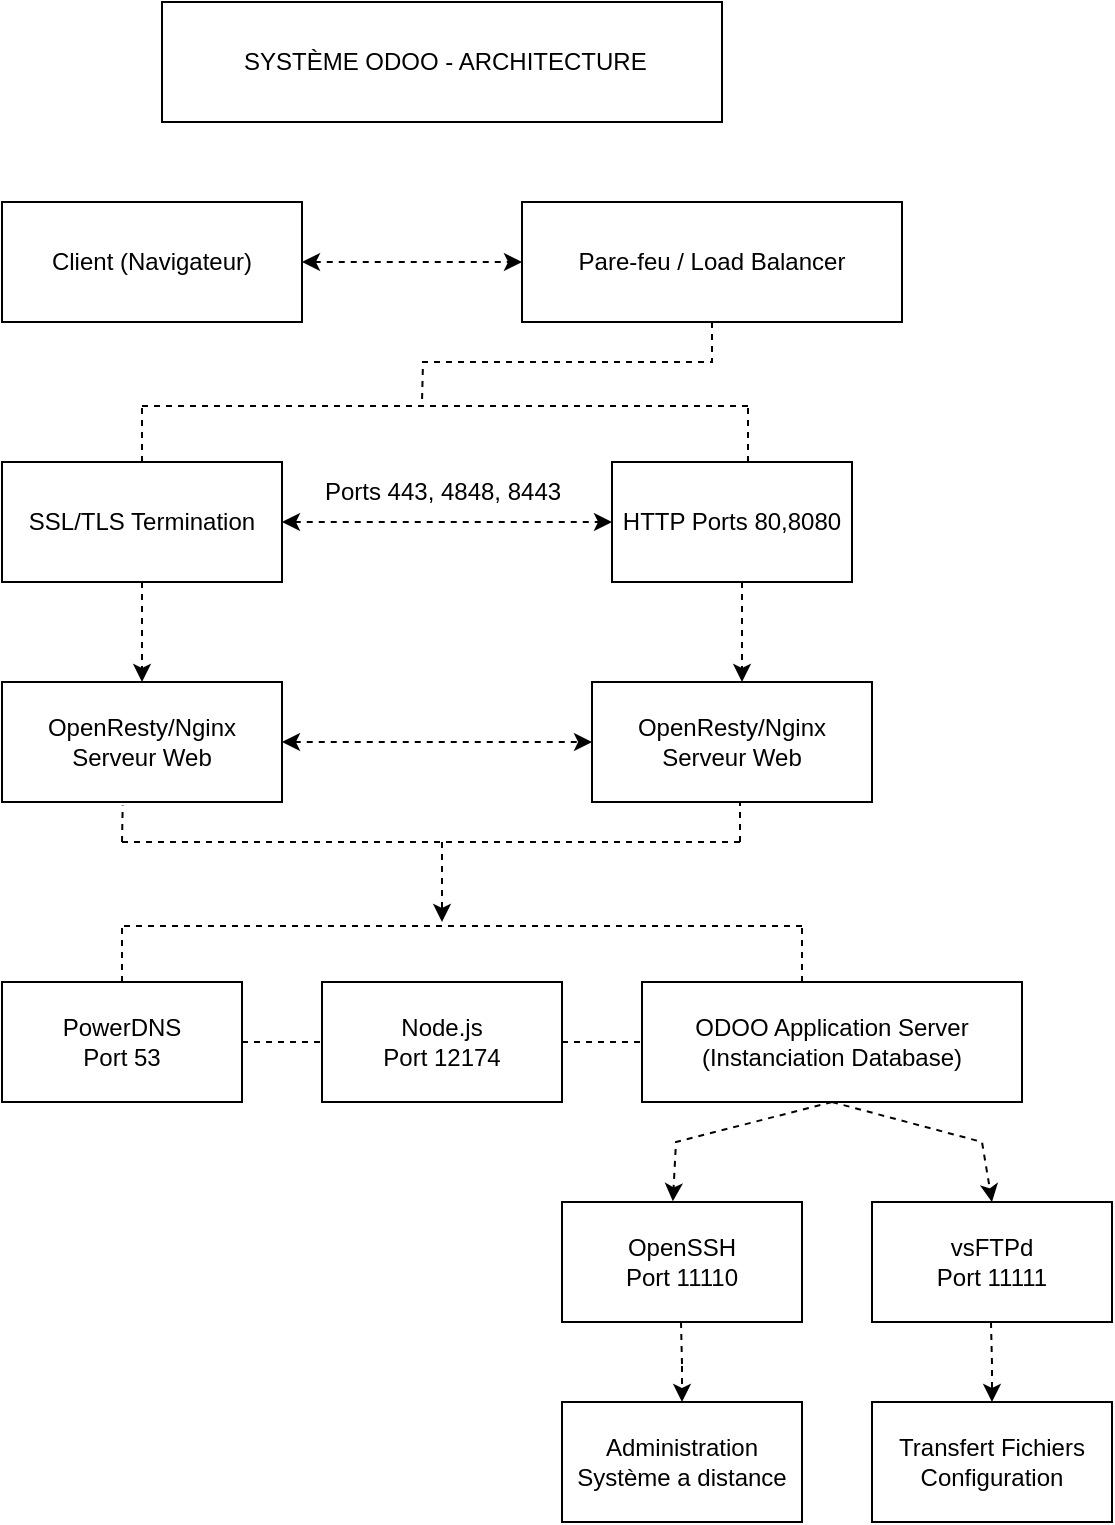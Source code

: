 <mxfile version="26.1.1">
  <diagram name="Page-1" id="cTJQx5I9nAih-toSixyX">
    <mxGraphModel dx="989" dy="570" grid="1" gridSize="10" guides="1" tooltips="1" connect="1" arrows="1" fold="1" page="1" pageScale="1" pageWidth="827" pageHeight="1169" math="0" shadow="0">
      <root>
        <mxCell id="0" />
        <mxCell id="1" parent="0" />
        <mxCell id="2_c0gO8EoTFZuBgwjBUK-1" value="&amp;nbsp;SYSTÈME ODOO - ARCHITECTURE" style="rounded=0;whiteSpace=wrap;html=1;" vertex="1" parent="1">
          <mxGeometry x="310" y="60" width="280" height="60" as="geometry" />
        </mxCell>
        <mxCell id="2_c0gO8EoTFZuBgwjBUK-2" value="Client (Navigateur)" style="rounded=0;whiteSpace=wrap;html=1;" vertex="1" parent="1">
          <mxGeometry x="230" y="160" width="150" height="60" as="geometry" />
        </mxCell>
        <mxCell id="2_c0gO8EoTFZuBgwjBUK-23" style="edgeStyle=orthogonalEdgeStyle;rounded=0;orthogonalLoop=1;jettySize=auto;html=1;exitX=0.5;exitY=1;exitDx=0;exitDy=0;dashed=1;endArrow=none;startFill=0;" edge="1" parent="1" source="2_c0gO8EoTFZuBgwjBUK-3">
          <mxGeometry relative="1" as="geometry">
            <mxPoint x="440" y="260" as="targetPoint" />
          </mxGeometry>
        </mxCell>
        <mxCell id="2_c0gO8EoTFZuBgwjBUK-3" value="Pare-feu / Load Balancer" style="rounded=0;whiteSpace=wrap;html=1;" vertex="1" parent="1">
          <mxGeometry x="490" y="160" width="190" height="60" as="geometry" />
        </mxCell>
        <mxCell id="2_c0gO8EoTFZuBgwjBUK-6" value="" style="endArrow=classic;startArrow=classic;html=1;rounded=0;exitX=1;exitY=0.5;exitDx=0;exitDy=0;dashed=1;" edge="1" parent="1" source="2_c0gO8EoTFZuBgwjBUK-2">
          <mxGeometry width="50" height="50" relative="1" as="geometry">
            <mxPoint x="440" y="240" as="sourcePoint" />
            <mxPoint x="490" y="190" as="targetPoint" />
          </mxGeometry>
        </mxCell>
        <mxCell id="2_c0gO8EoTFZuBgwjBUK-17" value="" style="edgeStyle=orthogonalEdgeStyle;rounded=0;orthogonalLoop=1;jettySize=auto;html=1;dashed=1;" edge="1" parent="1" source="2_c0gO8EoTFZuBgwjBUK-7" target="2_c0gO8EoTFZuBgwjBUK-13">
          <mxGeometry relative="1" as="geometry" />
        </mxCell>
        <mxCell id="2_c0gO8EoTFZuBgwjBUK-7" value="SSL/TLS Termination" style="rounded=0;whiteSpace=wrap;html=1;" vertex="1" parent="1">
          <mxGeometry x="230" y="290" width="140" height="60" as="geometry" />
        </mxCell>
        <mxCell id="2_c0gO8EoTFZuBgwjBUK-16" value="" style="edgeStyle=orthogonalEdgeStyle;rounded=0;orthogonalLoop=1;jettySize=auto;html=1;dashed=1;" edge="1" parent="1">
          <mxGeometry relative="1" as="geometry">
            <mxPoint x="600" y="350" as="sourcePoint" />
            <mxPoint x="600" y="400" as="targetPoint" />
          </mxGeometry>
        </mxCell>
        <mxCell id="2_c0gO8EoTFZuBgwjBUK-8" value="HTTP Ports 80,8080" style="rounded=0;whiteSpace=wrap;html=1;" vertex="1" parent="1">
          <mxGeometry x="535" y="290" width="120" height="60" as="geometry" />
        </mxCell>
        <mxCell id="2_c0gO8EoTFZuBgwjBUK-9" value="" style="endArrow=classic;startArrow=classic;html=1;rounded=0;exitX=1;exitY=0.5;exitDx=0;exitDy=0;dashed=1;entryX=0;entryY=0.5;entryDx=0;entryDy=0;" edge="1" parent="1" source="2_c0gO8EoTFZuBgwjBUK-7" target="2_c0gO8EoTFZuBgwjBUK-8">
          <mxGeometry width="50" height="50" relative="1" as="geometry">
            <mxPoint x="430" y="319.5" as="sourcePoint" />
            <mxPoint x="520" y="320" as="targetPoint" />
          </mxGeometry>
        </mxCell>
        <mxCell id="2_c0gO8EoTFZuBgwjBUK-11" value="Ports 443, 4848, 8443" style="text;html=1;align=center;verticalAlign=middle;resizable=0;points=[];autosize=1;strokeColor=none;fillColor=none;" vertex="1" parent="1">
          <mxGeometry x="380" y="290" width="140" height="30" as="geometry" />
        </mxCell>
        <mxCell id="2_c0gO8EoTFZuBgwjBUK-13" value="OpenResty/Nginx&lt;div&gt;Serveur Web&lt;/div&gt;" style="rounded=0;whiteSpace=wrap;html=1;" vertex="1" parent="1">
          <mxGeometry x="230" y="400" width="140" height="60" as="geometry" />
        </mxCell>
        <mxCell id="2_c0gO8EoTFZuBgwjBUK-14" value="OpenResty/Nginx&lt;div&gt;Serveur Web&lt;/div&gt;" style="rounded=0;whiteSpace=wrap;html=1;" vertex="1" parent="1">
          <mxGeometry x="525" y="400" width="140" height="60" as="geometry" />
        </mxCell>
        <mxCell id="2_c0gO8EoTFZuBgwjBUK-15" value="" style="endArrow=classic;startArrow=classic;html=1;rounded=0;exitX=1;exitY=0.5;exitDx=0;exitDy=0;dashed=1;entryX=0;entryY=0.5;entryDx=0;entryDy=0;" edge="1" parent="1" source="2_c0gO8EoTFZuBgwjBUK-13" target="2_c0gO8EoTFZuBgwjBUK-14">
          <mxGeometry width="50" height="50" relative="1" as="geometry">
            <mxPoint x="392.5" y="429.5" as="sourcePoint" />
            <mxPoint x="502.5" y="429.5" as="targetPoint" />
          </mxGeometry>
        </mxCell>
        <mxCell id="2_c0gO8EoTFZuBgwjBUK-18" value="" style="endArrow=none;html=1;rounded=0;dashed=1;" edge="1" parent="1">
          <mxGeometry width="50" height="50" relative="1" as="geometry">
            <mxPoint x="300" y="262" as="sourcePoint" />
            <mxPoint x="603" y="262" as="targetPoint" />
          </mxGeometry>
        </mxCell>
        <mxCell id="2_c0gO8EoTFZuBgwjBUK-19" value="" style="endArrow=none;html=1;rounded=0;dashed=1;" edge="1" parent="1">
          <mxGeometry width="50" height="50" relative="1" as="geometry">
            <mxPoint x="300" y="290" as="sourcePoint" />
            <mxPoint x="300" y="260" as="targetPoint" />
          </mxGeometry>
        </mxCell>
        <mxCell id="2_c0gO8EoTFZuBgwjBUK-21" value="" style="endArrow=none;html=1;rounded=0;dashed=1;" edge="1" parent="1">
          <mxGeometry width="50" height="50" relative="1" as="geometry">
            <mxPoint x="603" y="290" as="sourcePoint" />
            <mxPoint x="603" y="260" as="targetPoint" />
          </mxGeometry>
        </mxCell>
        <mxCell id="2_c0gO8EoTFZuBgwjBUK-43" style="edgeStyle=orthogonalEdgeStyle;rounded=0;orthogonalLoop=1;jettySize=auto;html=1;exitX=1;exitY=0.5;exitDx=0;exitDy=0;entryX=0;entryY=0.5;entryDx=0;entryDy=0;dashed=1;endArrow=none;startFill=0;" edge="1" parent="1" source="2_c0gO8EoTFZuBgwjBUK-24" target="2_c0gO8EoTFZuBgwjBUK-25">
          <mxGeometry relative="1" as="geometry" />
        </mxCell>
        <mxCell id="2_c0gO8EoTFZuBgwjBUK-24" value="PowerDNS&lt;div&gt;Port 53&lt;/div&gt;" style="rounded=0;whiteSpace=wrap;html=1;" vertex="1" parent="1">
          <mxGeometry x="230" y="550" width="120" height="60" as="geometry" />
        </mxCell>
        <mxCell id="2_c0gO8EoTFZuBgwjBUK-44" style="edgeStyle=orthogonalEdgeStyle;rounded=0;orthogonalLoop=1;jettySize=auto;html=1;exitX=1;exitY=0.5;exitDx=0;exitDy=0;entryX=0;entryY=0.5;entryDx=0;entryDy=0;dashed=1;endArrow=none;startFill=0;" edge="1" parent="1" source="2_c0gO8EoTFZuBgwjBUK-25" target="2_c0gO8EoTFZuBgwjBUK-26">
          <mxGeometry relative="1" as="geometry" />
        </mxCell>
        <mxCell id="2_c0gO8EoTFZuBgwjBUK-25" value="Node.js&lt;div&gt;Port 12174&lt;/div&gt;" style="rounded=0;whiteSpace=wrap;html=1;" vertex="1" parent="1">
          <mxGeometry x="390" y="550" width="120" height="60" as="geometry" />
        </mxCell>
        <mxCell id="2_c0gO8EoTFZuBgwjBUK-26" value="ODOO Application Server&lt;div&gt;(Instanciation Database)&lt;/div&gt;" style="rounded=0;whiteSpace=wrap;html=1;" vertex="1" parent="1">
          <mxGeometry x="550" y="550" width="190" height="60" as="geometry" />
        </mxCell>
        <mxCell id="2_c0gO8EoTFZuBgwjBUK-27" value="vsFTPd&lt;div&gt;Port 11111&lt;/div&gt;" style="rounded=0;whiteSpace=wrap;html=1;" vertex="1" parent="1">
          <mxGeometry x="665" y="660" width="120" height="60" as="geometry" />
        </mxCell>
        <mxCell id="2_c0gO8EoTFZuBgwjBUK-28" value="OpenSSH&lt;div&gt;Port 11110&lt;/div&gt;" style="rounded=0;whiteSpace=wrap;html=1;" vertex="1" parent="1">
          <mxGeometry x="510" y="660" width="120" height="60" as="geometry" />
        </mxCell>
        <mxCell id="2_c0gO8EoTFZuBgwjBUK-29" value="Administration Système a distance" style="rounded=0;whiteSpace=wrap;html=1;" vertex="1" parent="1">
          <mxGeometry x="510" y="760" width="120" height="60" as="geometry" />
        </mxCell>
        <mxCell id="2_c0gO8EoTFZuBgwjBUK-30" value="Transfert Fichiers Configuration" style="rounded=0;whiteSpace=wrap;html=1;" vertex="1" parent="1">
          <mxGeometry x="665" y="760" width="120" height="60" as="geometry" />
        </mxCell>
        <mxCell id="2_c0gO8EoTFZuBgwjBUK-31" value="" style="edgeStyle=orthogonalEdgeStyle;rounded=0;orthogonalLoop=1;jettySize=auto;html=1;dashed=1;entryX=0.5;entryY=0;entryDx=0;entryDy=0;" edge="1" parent="1" target="2_c0gO8EoTFZuBgwjBUK-29">
          <mxGeometry relative="1" as="geometry">
            <mxPoint x="569.5" y="720" as="sourcePoint" />
            <mxPoint x="570" y="750" as="targetPoint" />
          </mxGeometry>
        </mxCell>
        <mxCell id="2_c0gO8EoTFZuBgwjBUK-33" value="" style="edgeStyle=orthogonalEdgeStyle;rounded=0;orthogonalLoop=1;jettySize=auto;html=1;dashed=1;entryX=0.5;entryY=0;entryDx=0;entryDy=0;" edge="1" parent="1">
          <mxGeometry relative="1" as="geometry">
            <mxPoint x="724.49" y="720" as="sourcePoint" />
            <mxPoint x="724.99" y="760" as="targetPoint" />
          </mxGeometry>
        </mxCell>
        <mxCell id="2_c0gO8EoTFZuBgwjBUK-34" value="" style="endArrow=none;html=1;rounded=0;dashed=1;" edge="1" parent="1">
          <mxGeometry width="50" height="50" relative="1" as="geometry">
            <mxPoint x="290" y="480" as="sourcePoint" />
            <mxPoint x="600" y="480" as="targetPoint" />
          </mxGeometry>
        </mxCell>
        <mxCell id="2_c0gO8EoTFZuBgwjBUK-35" value="" style="endArrow=none;html=1;rounded=0;entryX=0.431;entryY=1.029;entryDx=0;entryDy=0;entryPerimeter=0;dashed=1;" edge="1" parent="1" target="2_c0gO8EoTFZuBgwjBUK-13">
          <mxGeometry width="50" height="50" relative="1" as="geometry">
            <mxPoint x="290" y="480" as="sourcePoint" />
            <mxPoint x="340" y="430" as="targetPoint" />
          </mxGeometry>
        </mxCell>
        <mxCell id="2_c0gO8EoTFZuBgwjBUK-36" value="" style="endArrow=none;html=1;rounded=0;entryX=0.5;entryY=1;entryDx=0;entryDy=0;dashed=1;" edge="1" parent="1">
          <mxGeometry width="50" height="50" relative="1" as="geometry">
            <mxPoint x="599" y="480" as="sourcePoint" />
            <mxPoint x="599.0" y="460" as="targetPoint" />
          </mxGeometry>
        </mxCell>
        <mxCell id="2_c0gO8EoTFZuBgwjBUK-37" value="" style="endArrow=none;html=1;rounded=0;dashed=1;" edge="1" parent="1">
          <mxGeometry width="50" height="50" relative="1" as="geometry">
            <mxPoint x="291" y="522" as="sourcePoint" />
            <mxPoint x="631" y="522" as="targetPoint" />
          </mxGeometry>
        </mxCell>
        <mxCell id="2_c0gO8EoTFZuBgwjBUK-38" value="" style="endArrow=none;html=1;rounded=0;dashed=1;" edge="1" parent="1">
          <mxGeometry width="50" height="50" relative="1" as="geometry">
            <mxPoint x="290" y="550" as="sourcePoint" />
            <mxPoint x="290" y="520" as="targetPoint" />
          </mxGeometry>
        </mxCell>
        <mxCell id="2_c0gO8EoTFZuBgwjBUK-39" value="" style="endArrow=none;html=1;rounded=0;dashed=1;" edge="1" parent="1">
          <mxGeometry width="50" height="50" relative="1" as="geometry">
            <mxPoint x="630" y="550" as="sourcePoint" />
            <mxPoint x="630" y="520" as="targetPoint" />
          </mxGeometry>
        </mxCell>
        <mxCell id="2_c0gO8EoTFZuBgwjBUK-40" value="" style="endArrow=classic;html=1;rounded=0;dashed=1;" edge="1" parent="1">
          <mxGeometry width="50" height="50" relative="1" as="geometry">
            <mxPoint x="450" y="480" as="sourcePoint" />
            <mxPoint x="450" y="520" as="targetPoint" />
          </mxGeometry>
        </mxCell>
        <mxCell id="2_c0gO8EoTFZuBgwjBUK-41" value="" style="endArrow=classic;html=1;rounded=0;entryX=0.462;entryY=-0.006;entryDx=0;entryDy=0;exitX=0.5;exitY=1;exitDx=0;exitDy=0;entryPerimeter=0;dashed=1;" edge="1" parent="1" source="2_c0gO8EoTFZuBgwjBUK-26" target="2_c0gO8EoTFZuBgwjBUK-28">
          <mxGeometry width="50" height="50" relative="1" as="geometry">
            <mxPoint x="639" y="612" as="sourcePoint" />
            <mxPoint x="460" y="620" as="targetPoint" />
            <Array as="points">
              <mxPoint x="567" y="630" />
            </Array>
          </mxGeometry>
        </mxCell>
        <mxCell id="2_c0gO8EoTFZuBgwjBUK-42" value="" style="endArrow=classic;html=1;rounded=0;exitX=0.5;exitY=1;exitDx=0;exitDy=0;entryX=0.5;entryY=0;entryDx=0;entryDy=0;dashed=1;" edge="1" parent="1" source="2_c0gO8EoTFZuBgwjBUK-26" target="2_c0gO8EoTFZuBgwjBUK-27">
          <mxGeometry width="50" height="50" relative="1" as="geometry">
            <mxPoint x="410" y="670" as="sourcePoint" />
            <mxPoint x="460" y="620" as="targetPoint" />
            <Array as="points">
              <mxPoint x="720" y="630" />
            </Array>
          </mxGeometry>
        </mxCell>
      </root>
    </mxGraphModel>
  </diagram>
</mxfile>
